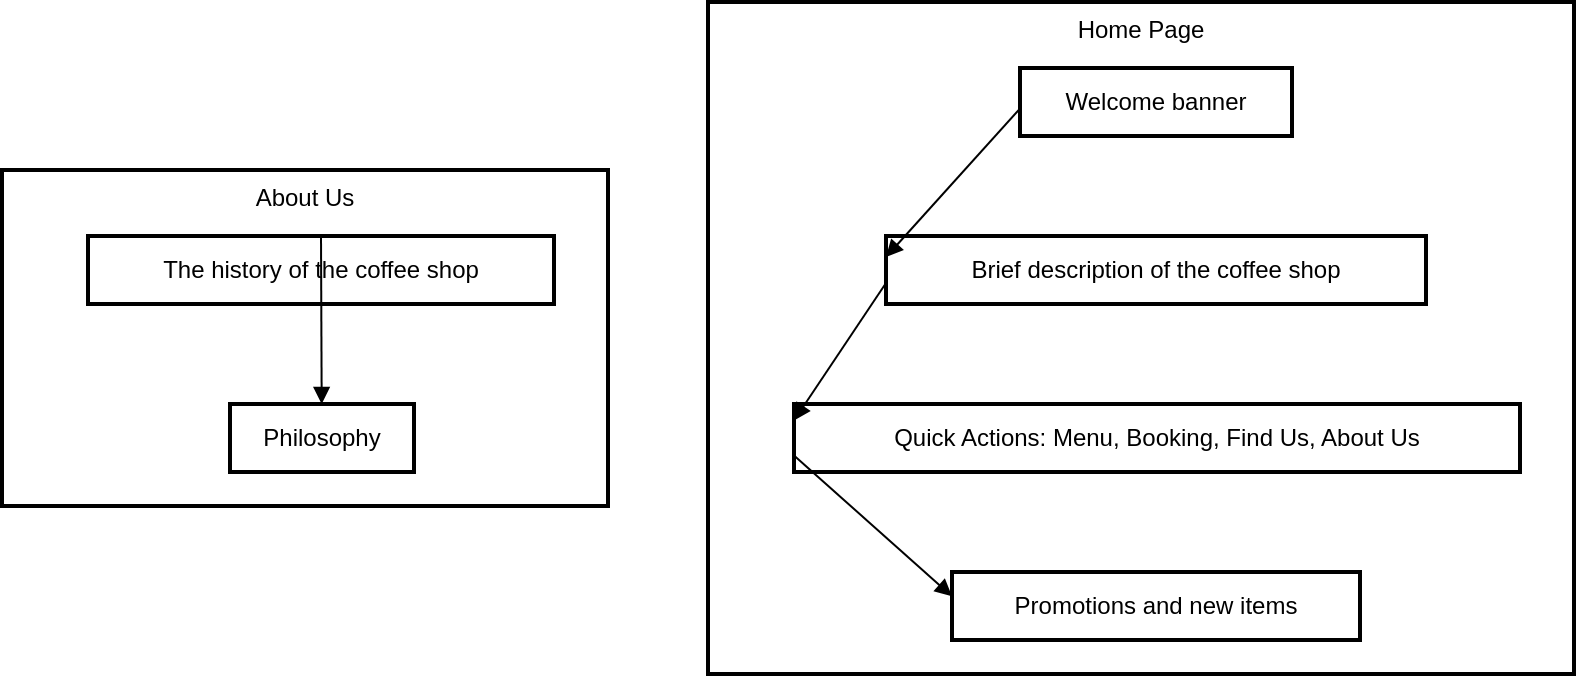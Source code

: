 <mxfile version="24.7.7">
  <diagram name="Страница — 1" id="6OKmC3-pftHIiSL2Wp4h">
    <mxGraphModel>
      <root>
        <mxCell id="0" />
        <mxCell id="1" parent="0" />
        <mxCell id="2" value="About Us" style="whiteSpace=wrap;strokeWidth=2;verticalAlign=top;" vertex="1" parent="1">
          <mxGeometry y="84" width="303" height="168" as="geometry" />
        </mxCell>
        <mxCell id="3" value="Philosophy" style="whiteSpace=wrap;strokeWidth=2;" vertex="1" parent="2">
          <mxGeometry x="114" y="117" width="92" height="34" as="geometry" />
        </mxCell>
        <mxCell id="4" value="The history of the coffee shop" style="whiteSpace=wrap;strokeWidth=2;" vertex="1" parent="2">
          <mxGeometry x="43" y="33" width="233" height="34" as="geometry" />
        </mxCell>
        <mxCell id="5" value="" style="curved=1;startArrow=none;endArrow=block;exitX=0.5;exitY=-1.47;entryX=0.49;entryY=-2.47;" edge="1" parent="2" source="4" target="3">
          <mxGeometry relative="1" as="geometry">
            <Array as="points" />
          </mxGeometry>
        </mxCell>
        <mxCell id="6" value="Home Page" style="whiteSpace=wrap;strokeWidth=2;verticalAlign=top;" vertex="1" parent="1">
          <mxGeometry x="353" width="433" height="336" as="geometry" />
        </mxCell>
        <mxCell id="7" value="Brief description of the coffee shop" style="whiteSpace=wrap;strokeWidth=2;" vertex="1" parent="6">
          <mxGeometry x="89" y="117" width="270" height="34" as="geometry" />
        </mxCell>
        <mxCell id="8" value="Welcome banner" style="whiteSpace=wrap;strokeWidth=2;" vertex="1" parent="6">
          <mxGeometry x="156" y="33" width="136" height="34" as="geometry" />
        </mxCell>
        <mxCell id="9" value="Quick Actions: Menu, Booking, Find Us, About Us" style="whiteSpace=wrap;strokeWidth=2;" vertex="1" parent="6">
          <mxGeometry x="43" y="201" width="363" height="34" as="geometry" />
        </mxCell>
        <mxCell id="10" value="Promotions and new items" style="whiteSpace=wrap;strokeWidth=2;" vertex="1" parent="6">
          <mxGeometry x="122" y="285" width="204" height="34" as="geometry" />
        </mxCell>
        <mxCell id="11" value="" style="curved=1;startArrow=none;endArrow=block;exitX=-2.09;exitY=1;entryX=-0.81;entryY=0;" edge="1" parent="6" source="8" target="7">
          <mxGeometry relative="1" as="geometry">
            <Array as="points" />
          </mxGeometry>
        </mxCell>
        <mxCell id="12" value="" style="curved=1;startArrow=none;endArrow=block;exitX=-0.81;exitY=1;entryX=-0.47;entryY=0;" edge="1" parent="6" source="7" target="9">
          <mxGeometry relative="1" as="geometry">
            <Array as="points" />
          </mxGeometry>
        </mxCell>
        <mxCell id="13" value="" style="curved=1;startArrow=none;endArrow=block;exitX=-0.47;exitY=1;entryX=-1.23;entryY=0;" edge="1" parent="6" source="9" target="10">
          <mxGeometry relative="1" as="geometry">
            <Array as="points" />
          </mxGeometry>
        </mxCell>
      </root>
    </mxGraphModel>
  </diagram>
</mxfile>
